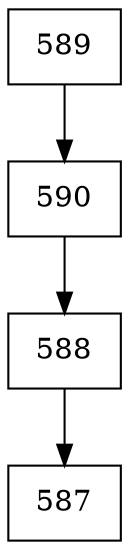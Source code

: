digraph G {
  node [shape=record];
  node0 [label="{589}"];
  node0 -> node1;
  node1 [label="{590}"];
  node1 -> node2;
  node2 [label="{588}"];
  node2 -> node3;
  node3 [label="{587}"];
}
